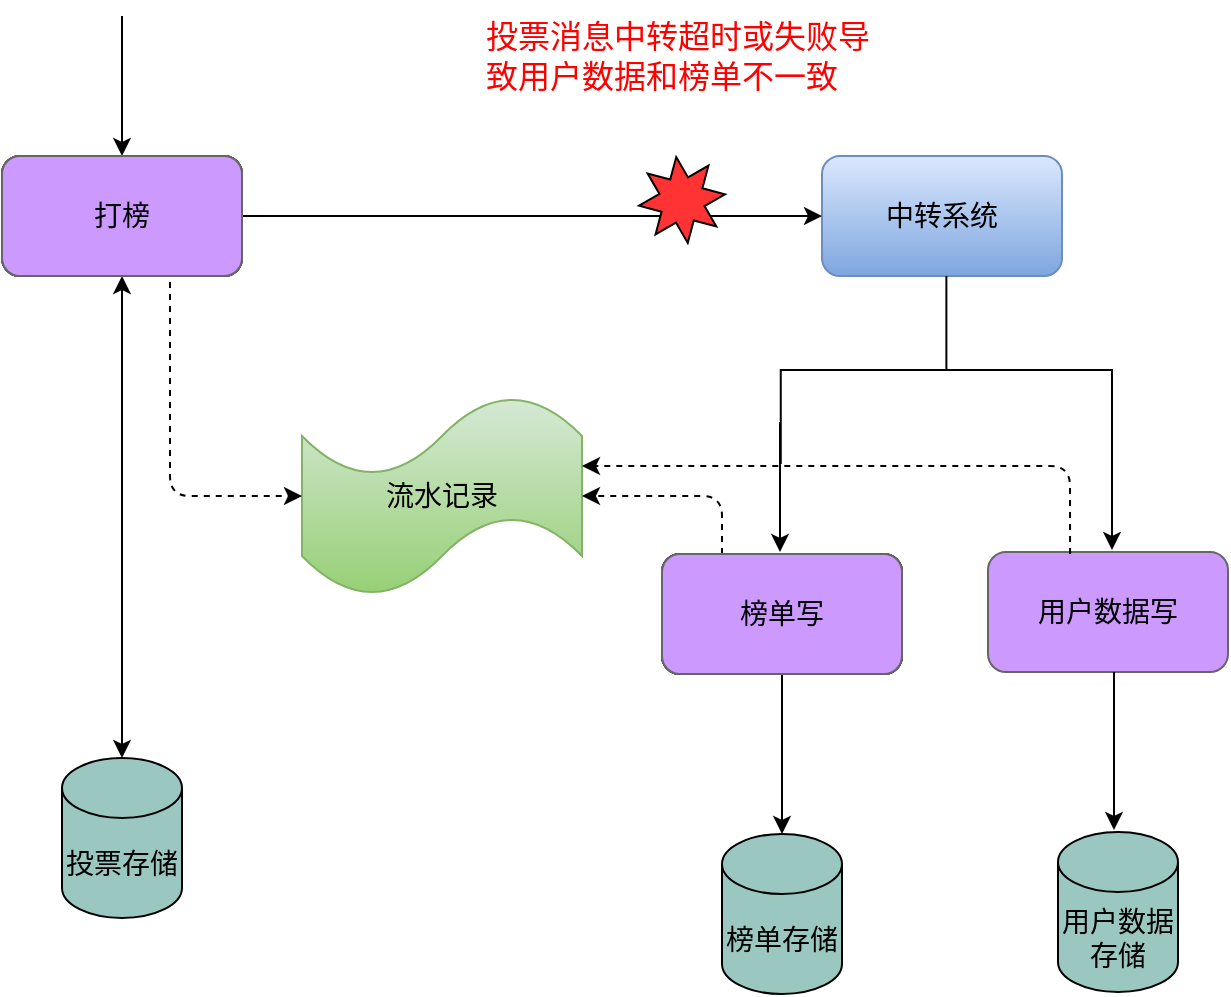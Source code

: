 <mxfile version="14.2.9" type="github">
  <diagram id="sN1rt2vFc1GLKW9EGNoP" name="第 1 页">
    <mxGraphModel dx="1422" dy="713" grid="1" gridSize="10" guides="1" tooltips="1" connect="1" arrows="1" fold="1" page="1" pageScale="1" pageWidth="827" pageHeight="1169" math="0" shadow="0">
      <root>
        <mxCell id="0" />
        <mxCell id="1" parent="0" />
        <mxCell id="OB8H3D4eKz52UWN7a_ga-1" value="打榜" style="rounded=1;whiteSpace=wrap;html=1;" vertex="1" parent="1">
          <mxGeometry x="110" y="100" width="120" height="60" as="geometry" />
        </mxCell>
        <mxCell id="OB8H3D4eKz52UWN7a_ga-2" value="投票存储" style="shape=cylinder3;whiteSpace=wrap;html=1;boundedLbl=1;backgroundOutline=1;size=15;fillColor=#9AC7BF;fontSize=14;" vertex="1" parent="1">
          <mxGeometry x="140" y="401" width="60" height="80" as="geometry" />
        </mxCell>
        <mxCell id="OB8H3D4eKz52UWN7a_ga-3" value="中转系统" style="rounded=1;whiteSpace=wrap;html=1;fillColor=#dae8fc;strokeColor=#6c8ebf;gradientColor=#7ea6e0;fontSize=14;" vertex="1" parent="1">
          <mxGeometry x="520" y="100" width="120" height="60" as="geometry" />
        </mxCell>
        <mxCell id="OB8H3D4eKz52UWN7a_ga-4" value="榜单写" style="rounded=1;whiteSpace=wrap;html=1;" vertex="1" parent="1">
          <mxGeometry x="440" y="299" width="120" height="60" as="geometry" />
        </mxCell>
        <mxCell id="OB8H3D4eKz52UWN7a_ga-5" value="用户数据写" style="rounded=1;whiteSpace=wrap;html=1;strokeColor=#666666;fillColor=#CC99FF;fontSize=14;" vertex="1" parent="1">
          <mxGeometry x="603" y="298" width="120" height="60" as="geometry" />
        </mxCell>
        <mxCell id="OB8H3D4eKz52UWN7a_ga-6" value="榜单存储" style="shape=cylinder3;whiteSpace=wrap;html=1;boundedLbl=1;backgroundOutline=1;size=15;fillColor=#9AC7BF;fontSize=14;" vertex="1" parent="1">
          <mxGeometry x="470" y="439" width="60" height="80" as="geometry" />
        </mxCell>
        <mxCell id="OB8H3D4eKz52UWN7a_ga-7" value="用户数据&lt;br style=&quot;font-size: 14px;&quot;&gt;存储" style="shape=cylinder3;whiteSpace=wrap;html=1;boundedLbl=1;backgroundOutline=1;size=15;fillColor=#9AC7BF;fontSize=14;" vertex="1" parent="1">
          <mxGeometry x="638" y="438" width="60" height="80" as="geometry" />
        </mxCell>
        <mxCell id="OB8H3D4eKz52UWN7a_ga-8" value="流水记录" style="shape=tape;whiteSpace=wrap;html=1;gradientColor=#97d077;fillColor=#d5e8d4;strokeColor=#82b366;fontSize=14;" vertex="1" parent="1">
          <mxGeometry x="260" y="220" width="140" height="100" as="geometry" />
        </mxCell>
        <mxCell id="OB8H3D4eKz52UWN7a_ga-9" value="" style="endArrow=classic;html=1;entryX=0.5;entryY=0;entryDx=0;entryDy=0;" edge="1" parent="1" target="OB8H3D4eKz52UWN7a_ga-1">
          <mxGeometry width="50" height="50" relative="1" as="geometry">
            <mxPoint x="170" y="30" as="sourcePoint" />
            <mxPoint x="180" y="50" as="targetPoint" />
          </mxGeometry>
        </mxCell>
        <mxCell id="OB8H3D4eKz52UWN7a_ga-10" value="" style="endArrow=classic;html=1;exitX=1;exitY=0.5;exitDx=0;exitDy=0;entryX=0;entryY=0.5;entryDx=0;entryDy=0;" edge="1" parent="1" source="OB8H3D4eKz52UWN7a_ga-1" target="OB8H3D4eKz52UWN7a_ga-3">
          <mxGeometry width="50" height="50" relative="1" as="geometry">
            <mxPoint x="250" y="160" as="sourcePoint" />
            <mxPoint x="300" y="110" as="targetPoint" />
          </mxGeometry>
        </mxCell>
        <mxCell id="OB8H3D4eKz52UWN7a_ga-11" value="" style="strokeWidth=1;html=1;shape=mxgraph.flowchart.annotation_2;align=left;labelPosition=right;pointerEvents=1;rotation=90;" vertex="1" parent="1">
          <mxGeometry x="535.16" y="124.22" width="94.06" height="165.62" as="geometry" />
        </mxCell>
        <mxCell id="OB8H3D4eKz52UWN7a_ga-12" value="" style="endArrow=classic;html=1;" edge="1" parent="1">
          <mxGeometry width="50" height="50" relative="1" as="geometry">
            <mxPoint x="665" y="230" as="sourcePoint" />
            <mxPoint x="665" y="297" as="targetPoint" />
          </mxGeometry>
        </mxCell>
        <mxCell id="OB8H3D4eKz52UWN7a_ga-14" value="" style="endArrow=classic;html=1;" edge="1" parent="1">
          <mxGeometry width="50" height="50" relative="1" as="geometry">
            <mxPoint x="499" y="233" as="sourcePoint" />
            <mxPoint x="499" y="298" as="targetPoint" />
          </mxGeometry>
        </mxCell>
        <mxCell id="OB8H3D4eKz52UWN7a_ga-16" value="" style="endArrow=classic;html=1;entryX=0.5;entryY=0;entryDx=0;entryDy=0;entryPerimeter=0;exitX=0.5;exitY=1;exitDx=0;exitDy=0;startArrow=classic;startFill=1;" edge="1" parent="1" source="OB8H3D4eKz52UWN7a_ga-1" target="OB8H3D4eKz52UWN7a_ga-2">
          <mxGeometry width="50" height="50" relative="1" as="geometry">
            <mxPoint x="70" y="270" as="sourcePoint" />
            <mxPoint x="120" y="220" as="targetPoint" />
          </mxGeometry>
        </mxCell>
        <mxCell id="OB8H3D4eKz52UWN7a_ga-17" value="" style="endArrow=classic;html=1;" edge="1" parent="1">
          <mxGeometry width="50" height="50" relative="1" as="geometry">
            <mxPoint x="500" y="358" as="sourcePoint" />
            <mxPoint x="500" y="439" as="targetPoint" />
          </mxGeometry>
        </mxCell>
        <mxCell id="OB8H3D4eKz52UWN7a_ga-18" value="" style="endArrow=classic;html=1;" edge="1" parent="1">
          <mxGeometry width="50" height="50" relative="1" as="geometry">
            <mxPoint x="666" y="358" as="sourcePoint" />
            <mxPoint x="666" y="437" as="targetPoint" />
          </mxGeometry>
        </mxCell>
        <mxCell id="OB8H3D4eKz52UWN7a_ga-19" value="打榜" style="rounded=1;whiteSpace=wrap;html=1;" vertex="1" parent="1">
          <mxGeometry x="110" y="100" width="120" height="60" as="geometry" />
        </mxCell>
        <mxCell id="OB8H3D4eKz52UWN7a_ga-20" value="榜单写" style="rounded=1;whiteSpace=wrap;html=1;" vertex="1" parent="1">
          <mxGeometry x="440" y="299" width="120" height="60" as="geometry" />
        </mxCell>
        <mxCell id="OB8H3D4eKz52UWN7a_ga-21" value="打榜" style="rounded=1;whiteSpace=wrap;html=1;gradientColor=#b3b3b3;fillColor=#f5f5f5;strokeColor=#666666;" vertex="1" parent="1">
          <mxGeometry x="110" y="100" width="120" height="60" as="geometry" />
        </mxCell>
        <mxCell id="OB8H3D4eKz52UWN7a_ga-22" value="榜单写" style="rounded=1;whiteSpace=wrap;html=1;gradientColor=#b3b3b3;fillColor=#f5f5f5;strokeColor=#666666;" vertex="1" parent="1">
          <mxGeometry x="440" y="299" width="120" height="60" as="geometry" />
        </mxCell>
        <mxCell id="OB8H3D4eKz52UWN7a_ga-23" value="" style="endArrow=classic;html=1;entryX=0;entryY=0.5;entryDx=0;entryDy=0;entryPerimeter=0;exitX=0.7;exitY=1.05;exitDx=0;exitDy=0;exitPerimeter=0;edgeStyle=orthogonalEdgeStyle;dashed=1;" edge="1" parent="1" source="OB8H3D4eKz52UWN7a_ga-21" target="OB8H3D4eKz52UWN7a_ga-8">
          <mxGeometry width="50" height="50" relative="1" as="geometry">
            <mxPoint x="210" y="230" as="sourcePoint" />
            <mxPoint x="260" y="180" as="targetPoint" />
            <Array as="points">
              <mxPoint x="194" y="270" />
            </Array>
          </mxGeometry>
        </mxCell>
        <mxCell id="OB8H3D4eKz52UWN7a_ga-24" value="" style="endArrow=classic;html=1;entryX=1;entryY=0.35;entryDx=0;entryDy=0;entryPerimeter=0;exitX=0.342;exitY=0.017;exitDx=0;exitDy=0;edgeStyle=orthogonalEdgeStyle;exitPerimeter=0;dashed=1;" edge="1" parent="1" source="OB8H3D4eKz52UWN7a_ga-5" target="OB8H3D4eKz52UWN7a_ga-8">
          <mxGeometry width="50" height="50" relative="1" as="geometry">
            <mxPoint x="400" y="310" as="sourcePoint" />
            <mxPoint x="450" y="260" as="targetPoint" />
          </mxGeometry>
        </mxCell>
        <mxCell id="OB8H3D4eKz52UWN7a_ga-25" value="" style="endArrow=classic;html=1;entryX=1;entryY=0.5;entryDx=0;entryDy=0;entryPerimeter=0;exitX=0.25;exitY=0;exitDx=0;exitDy=0;edgeStyle=orthogonalEdgeStyle;dashed=1;" edge="1" parent="1" source="OB8H3D4eKz52UWN7a_ga-22" target="OB8H3D4eKz52UWN7a_ga-8">
          <mxGeometry width="50" height="50" relative="1" as="geometry">
            <mxPoint x="300" y="420" as="sourcePoint" />
            <mxPoint x="350" y="370" as="targetPoint" />
          </mxGeometry>
        </mxCell>
        <mxCell id="OB8H3D4eKz52UWN7a_ga-26" value="打榜" style="rounded=1;whiteSpace=wrap;html=1;gradientColor=#b3b3b3;fillColor=#f5f5f5;strokeColor=#666666;" vertex="1" parent="1">
          <mxGeometry x="110" y="100" width="120" height="60" as="geometry" />
        </mxCell>
        <mxCell id="OB8H3D4eKz52UWN7a_ga-27" value="打榜" style="rounded=1;whiteSpace=wrap;html=1;strokeColor=#666666;fillColor=#CC99FF;fontSize=14;" vertex="1" parent="1">
          <mxGeometry x="110" y="100" width="120" height="60" as="geometry" />
        </mxCell>
        <mxCell id="OB8H3D4eKz52UWN7a_ga-28" value="榜单写" style="rounded=1;whiteSpace=wrap;html=1;strokeColor=#666666;fillColor=#CC99FF;fontSize=14;" vertex="1" parent="1">
          <mxGeometry x="440" y="299" width="120" height="60" as="geometry" />
        </mxCell>
        <mxCell id="OB8H3D4eKz52UWN7a_ga-29" value="" style="verticalLabelPosition=bottom;verticalAlign=top;html=1;shape=mxgraph.basic.8_point_star;strokeWidth=1;gradientColor=none;rotation=15;fillColor=#FF3333;" vertex="1" parent="1">
          <mxGeometry x="430" y="102" width="40" height="40" as="geometry" />
        </mxCell>
        <mxCell id="OB8H3D4eKz52UWN7a_ga-31" value="投票消息中转超时或失败导致用户数据和榜单不一致" style="text;html=1;strokeColor=none;fillColor=none;align=left;verticalAlign=middle;whiteSpace=wrap;rounded=0;fontSize=16;fontStyle=0;fontColor=#FF0000;fontFamily=Helvetica;" vertex="1" parent="1">
          <mxGeometry x="350" y="40" width="200" height="20" as="geometry" />
        </mxCell>
      </root>
    </mxGraphModel>
  </diagram>
</mxfile>
